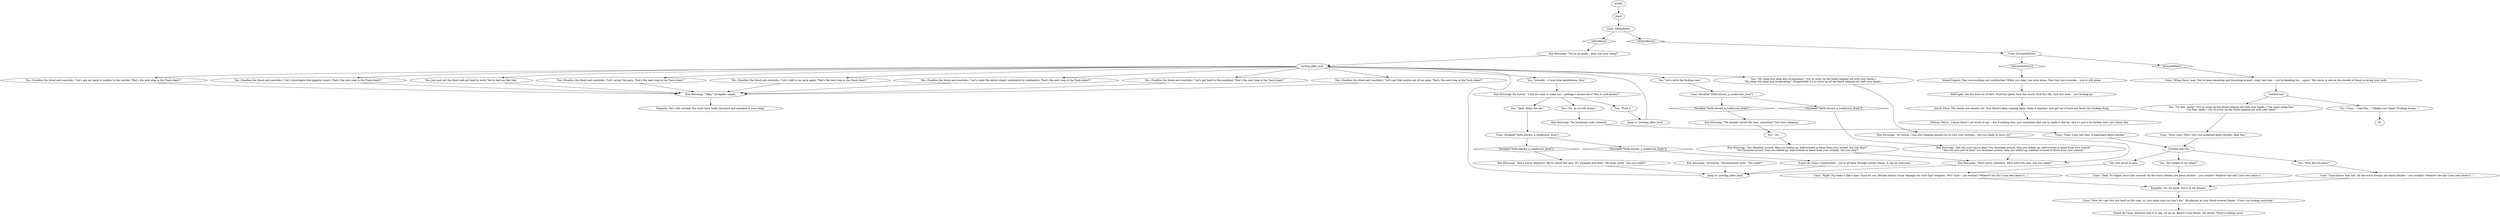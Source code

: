 # SEAFORT INT / AFTERDOLORES TALK
# Load to this from dream seafort dolores dei dialogue end.
# ==================================================
digraph G {
	  0 [label="START"];
	  1 [label="input"];
	  2 [label="You: (Swallow the blood and conclude.) \"Let's comb the entire island, centimetre by centimetre. That's the next step in the *task chain*.\""];
	  3 [label="You: \"Oh...\""];
	  4 [label="You: (Swallow the blood and conclude.) \"Let's get back to the mainland. That's the next step in the *task chain*.\""];
	  5 [label="Half Light: Get the fuck out of here. Fuck this place, fuck this world, fuck this life, fuck this body -- just fucking go."];
	  6 [label="You: \"Yeah. About the job.\""];
	  7 [label="resting_after_hub"];
	  8 [label="You: \"Let's solve the fucking case.\""];
	  9 [label="Cuno: Variable[\"TASK.extract_a_confession_done\"]"];
	  10 [label="Variable[\"TASK.extract_a_confession_done\"]", shape=diamond];
	  11 [label="!(Variable[\"TASK.extract_a_confession_done\"])", shape=diamond];
	  12 [label="You: \"Actually -- it was total annihilation, Kim.\""];
	  13 [label="Savoir Faire: The sheets are stained red. Your blood's been running again. Keep it together. Just get out of here and finish this fucking thing."];
	  14 [label="Cuno: \"Yeah. No biggie, don't shit yourself. All the worst dreams are about bitches -- you wouldn't *believe* the shit Cuno sees about C...\""];
	  15 [label="You: (Swallow the blood and conclude.) \"Let's get that motive out of our perp. That's the next step in the *task chain*.\""];
	  16 [label="You: \"My sleep was deep and invigorating.\" (Try to cover up the blood seeping out with your hands.)\n\"My sleep was deep and invigorating.\" (Desperately try to cover up all the blood seeping out with your hands.) "];
	  17 [label="Kim Kitsuragi: \"Are you sure you're okay? You thrashed around, then you bolted up, half-covered in blood from your wound.\"\n\"Are you sure you're okay? You thrashed around, then you bolted up, halfway covered in blood from your wounds.\""];
	  18 [label="Kim Kitsuragi: \"Don't worry, detective. We've solved the case. It's wrapped and done.\" He looks north. \"Are you ready?\""];
	  19 [label="You: (Swallow the blood and conclude.) \"Let's get our perp to confess to the murder. That's the next step in the *task chain*.\""];
	  20 [label="Kim Kitsuragi: He frowns. \"I did not want to wake you -- perhaps I should have? Was it a job dream?\""];
	  21 [label="You: \"No, an ex-wife dream.\""];
	  22 [label="Cuno: \"Cuno knows that shit. All the worst dreams are about bitches -- you wouldn't *believe* the shit Cuno sees about C...\""];
	  23 [label="You: (Swallow the blood and conclude.) \"Let's investigate that gigantic insect. That's the next step in the *task chain*.\""];
	  24 [label="Cuno: IsKimHere()"];
	  25 [label="IsKimHere()", shape=diamond];
	  26 [label="!(IsKimHere())", shape=diamond];
	  27 [label="Kim Kitsuragi: \"You're up quick... How was your sleep?\""];
	  28 [label="Esprit de Corps: However bad it is, pig, we go on, deputy Cuno thinks. We detect. There's nothing more."];
	  29 [label="Kim Kitsuragi: \"We already solved the case, remember? You were sleeping.\""];
	  30 [label="Kim Kitsuragi: \"Okay,\" he replies simply."];
	  31 [label="Untitled hub (02)"];
	  32 [label="Cuno: IsCunoInParty()"];
	  33 [label="IsCunoInParty()", shape=diamond];
	  34 [label="!(IsCunoInParty())", shape=diamond];
	  35 [label="Untitled hub"];
	  36 [label="Cuno: \"Right. Pig takes it like a man. Good for you. Bitches always tryna' damage you with *psi* weapons. *Psi* style -- you wouldn't *believe* the shit Cuno sees about C...\""];
	  37 [label="You: \"Cuno... I had this...\" (Shake your head) \"Fucking dream...\""];
	  38 [label="You: Just grunt in pain."];
	  39 [label="You: \"So I talked in my sleep?\""];
	  40 [label="You: Just spit out the blood and get back to work. You're bad ass like that."];
	  41 [label="Kim Kitsuragi: \"Of course. I was just thinking maybe you've torn your stitches... Are you ready to move on?\""];
	  42 [label="Cuno: Variable[\"TASK.extract_a_confession_done\"]"];
	  43 [label="Variable[\"TASK.extract_a_confession_done\"]", shape=diamond];
	  44 [label="!(Variable[\"TASK.extract_a_confession_done\"])", shape=diamond];
	  45 [label="Kim Kitsuragi: The lieutenant nods solemnly."];
	  46 [label="Jump to: [resting_after_hub]"];
	  47 [label="Cuno: \"Now let's get this shit back on the road, yo. Just make sure you don't die.\" He glances at your blood-covered hands. \"Cuno's no fucking mortician.\""];
	  48 [label="You: \"Fuck it.\""];
	  49 [label="Cuno: \"Whoa there, man. You've been squealing and thrashing around, crazy. And now -- you're bleeding too... again.\" He stares in awe at the streaks of blood covering your body."];
	  50 [label="You: \"How did you know?\""];
	  51 [label="Cuno: \"Sure, sure. That's why you mumbled about bitches. Real fine.\""];
	  52 [label="You: \"I'm fine, really.\" (Try to cover up the blood seeping out with your hands.) \"I'm super mega fine.\"\n\"I'm fine, really.\" (Try to cover up the blood seeping out with your hand.) "];
	  53 [label="Inland Empire: Your surroundings are undisturbed. While you slept, you were alone. Now that you're awake -- you're still alone."];
	  54 [label="Empathy: He's still worried. You must have really thrashed and squealed in your sleep."];
	  55 [label="Volition: Harry... I know there's not much to say -- but if nothing else, just remember that you've made it this far. And it's just a bit farther now. Let's finish this."];
	  56 [label="Empathy: It's not good, this C in his dreams."];
	  57 [label="You: (Swallow the blood and conclude.) \"Let's arrest the perp. That's the next step in the *task chain*.\""];
	  58 [label="Kim Kitsuragi: \"You thrashed around, then you bolted up, half-covered in blood from your wound. Are you okay?\"\n\"You thrashed around, then you bolted up, half-covered in blood from your wounds. Are you okay?\""];
	  59 [label="You: (Swallow the blood and conclude.) \"Let's talk to our perp again. That's the next step in the *task chain*.\""];
	  60 [label="Kim Kitsuragi: \"Of course,\" the lieutenant nods. \"You ready?\""];
	  61 [label="Jump to: [resting_after_hub]"];
	  62 [label="Kim Kitsuragi: \"Don't worry, detective. We'll solve the case. Are you ready?\""];
	  63 [label="Esprit de Corps: I understand -- we've all been through similar things. It can be overcome."];
	  64 [label="Cuno: \"Yeah, Cuno saw that. A nightmare about bitches.\""];
	  0 -> 1
	  1 -> 24
	  2 -> 30
	  3 -> 58
	  4 -> 30
	  5 -> 13
	  6 -> 9
	  7 -> 2
	  7 -> 4
	  7 -> 8
	  7 -> 40
	  7 -> 12
	  7 -> 15
	  7 -> 16
	  7 -> 19
	  7 -> 23
	  7 -> 57
	  7 -> 59
	  8 -> 42
	  9 -> 10
	  9 -> 11
	  10 -> 18
	  11 -> 63
	  12 -> 20
	  13 -> 55
	  14 -> 56
	  15 -> 30
	  16 -> 41
	  17 -> 62
	  18 -> 46
	  19 -> 30
	  20 -> 48
	  20 -> 21
	  20 -> 6
	  21 -> 45
	  22 -> 56
	  23 -> 30
	  24 -> 25
	  24 -> 26
	  25 -> 27
	  26 -> 32
	  27 -> 7
	  29 -> 3
	  30 -> 54
	  31 -> 50
	  31 -> 38
	  31 -> 39
	  32 -> 33
	  32 -> 34
	  33 -> 49
	  34 -> 53
	  35 -> 52
	  35 -> 37
	  36 -> 56
	  37 -> 65
	  38 -> 36
	  39 -> 14
	  40 -> 30
	  41 -> 62
	  42 -> 43
	  42 -> 44
	  43 -> 29
	  44 -> 17
	  45 -> 64
	  46 -> 7
	  47 -> 28
	  48 -> 61
	  49 -> 35
	  50 -> 22
	  51 -> 31
	  52 -> 51
	  53 -> 5
	  56 -> 47
	  57 -> 30
	  58 -> 62
	  59 -> 30
	  60 -> 46
	  61 -> 7
	  62 -> 46
	  63 -> 46
	  64 -> 31
}

